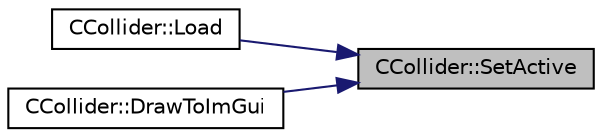 digraph "CCollider::SetActive"
{
 // LATEX_PDF_SIZE
  edge [fontname="Helvetica",fontsize="10",labelfontname="Helvetica",labelfontsize="10"];
  node [fontname="Helvetica",fontsize="10",shape=record];
  rankdir="RL";
  Node165 [label="CCollider::SetActive",height=0.2,width=0.4,color="black", fillcolor="grey75", style="filled", fontcolor="black",tooltip="mutates active state"];
  Node165 -> Node166 [dir="back",color="midnightblue",fontsize="10",style="solid",fontname="Helvetica"];
  Node166 [label="CCollider::Load",height=0.2,width=0.4,color="black", fillcolor="white", style="filled",URL="$class_c_collider.html#ab69c5c7345b0d7da17393d5db4e10ae2",tooltip="loads the component from saved state"];
  Node165 -> Node167 [dir="back",color="midnightblue",fontsize="10",style="solid",fontname="Helvetica"];
  Node167 [label="CCollider::DrawToImGui",height=0.2,width=0.4,color="black", fillcolor="white", style="filled",URL="$class_c_collider.html#aafb37d9330706fa8ed0251a06ee6a7ab",tooltip="Draws to imgui."];
}
